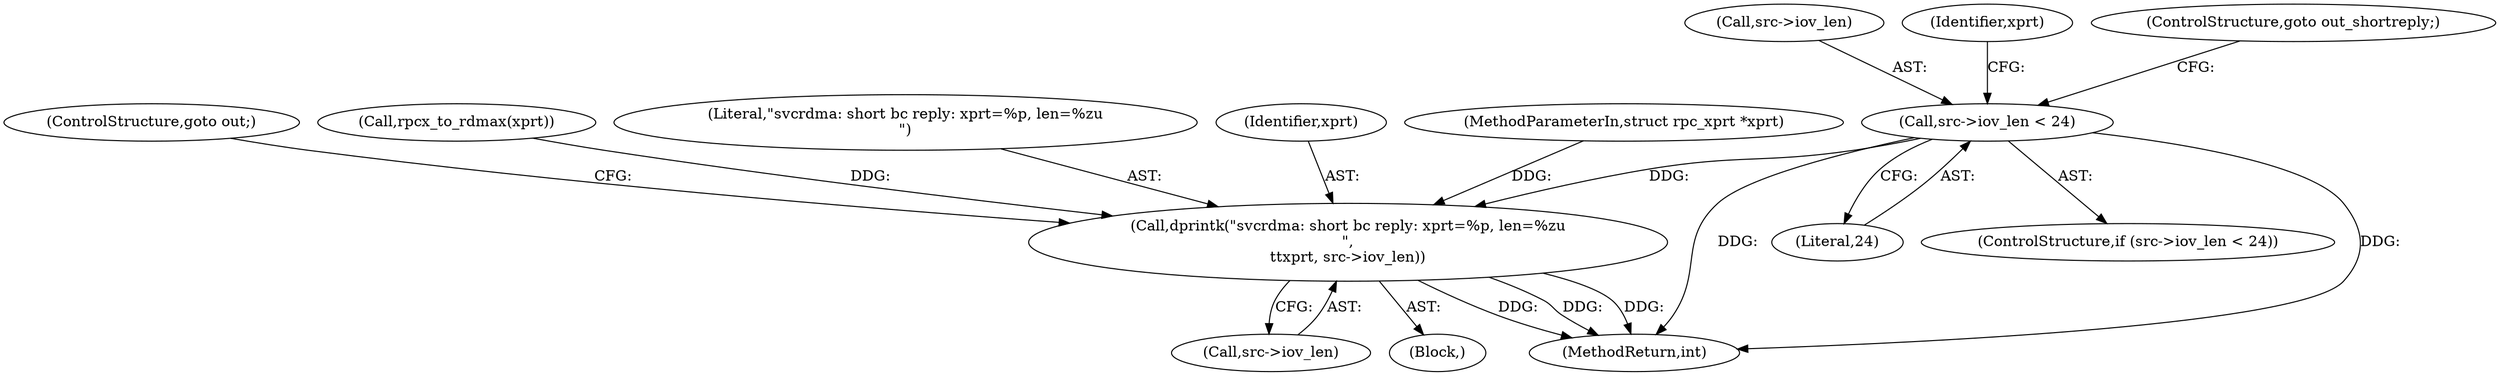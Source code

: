 digraph "0_linux_c70422f760c120480fee4de6c38804c72aa26bc1_23@pointer" {
"1000170" [label="(Call,src->iov_len < 24)"];
"1000300" [label="(Call,dprintk(\"svcrdma: short bc reply: xprt=%p, len=%zu\n\",\n\t\txprt, src->iov_len))"];
"1000306" [label="(ControlStructure,goto out;)"];
"1000109" [label="(Call,rpcx_to_rdmax(xprt))"];
"1000301" [label="(Literal,\"svcrdma: short bc reply: xprt=%p, len=%zu\n\")"];
"1000302" [label="(Identifier,xprt)"];
"1000102" [label="(MethodParameterIn,struct rpc_xprt *xprt)"];
"1000174" [label="(Literal,24)"];
"1000105" [label="(Block,)"];
"1000300" [label="(Call,dprintk(\"svcrdma: short bc reply: xprt=%p, len=%zu\n\",\n\t\txprt, src->iov_len))"];
"1000170" [label="(Call,src->iov_len < 24)"];
"1000171" [label="(Call,src->iov_len)"];
"1000179" [label="(Identifier,xprt)"];
"1000169" [label="(ControlStructure,if (src->iov_len < 24))"];
"1000314" [label="(MethodReturn,int)"];
"1000175" [label="(ControlStructure,goto out_shortreply;)"];
"1000303" [label="(Call,src->iov_len)"];
"1000170" -> "1000169"  [label="AST: "];
"1000170" -> "1000174"  [label="CFG: "];
"1000171" -> "1000170"  [label="AST: "];
"1000174" -> "1000170"  [label="AST: "];
"1000175" -> "1000170"  [label="CFG: "];
"1000179" -> "1000170"  [label="CFG: "];
"1000170" -> "1000314"  [label="DDG: "];
"1000170" -> "1000314"  [label="DDG: "];
"1000170" -> "1000300"  [label="DDG: "];
"1000300" -> "1000105"  [label="AST: "];
"1000300" -> "1000303"  [label="CFG: "];
"1000301" -> "1000300"  [label="AST: "];
"1000302" -> "1000300"  [label="AST: "];
"1000303" -> "1000300"  [label="AST: "];
"1000306" -> "1000300"  [label="CFG: "];
"1000300" -> "1000314"  [label="DDG: "];
"1000300" -> "1000314"  [label="DDG: "];
"1000300" -> "1000314"  [label="DDG: "];
"1000109" -> "1000300"  [label="DDG: "];
"1000102" -> "1000300"  [label="DDG: "];
}
